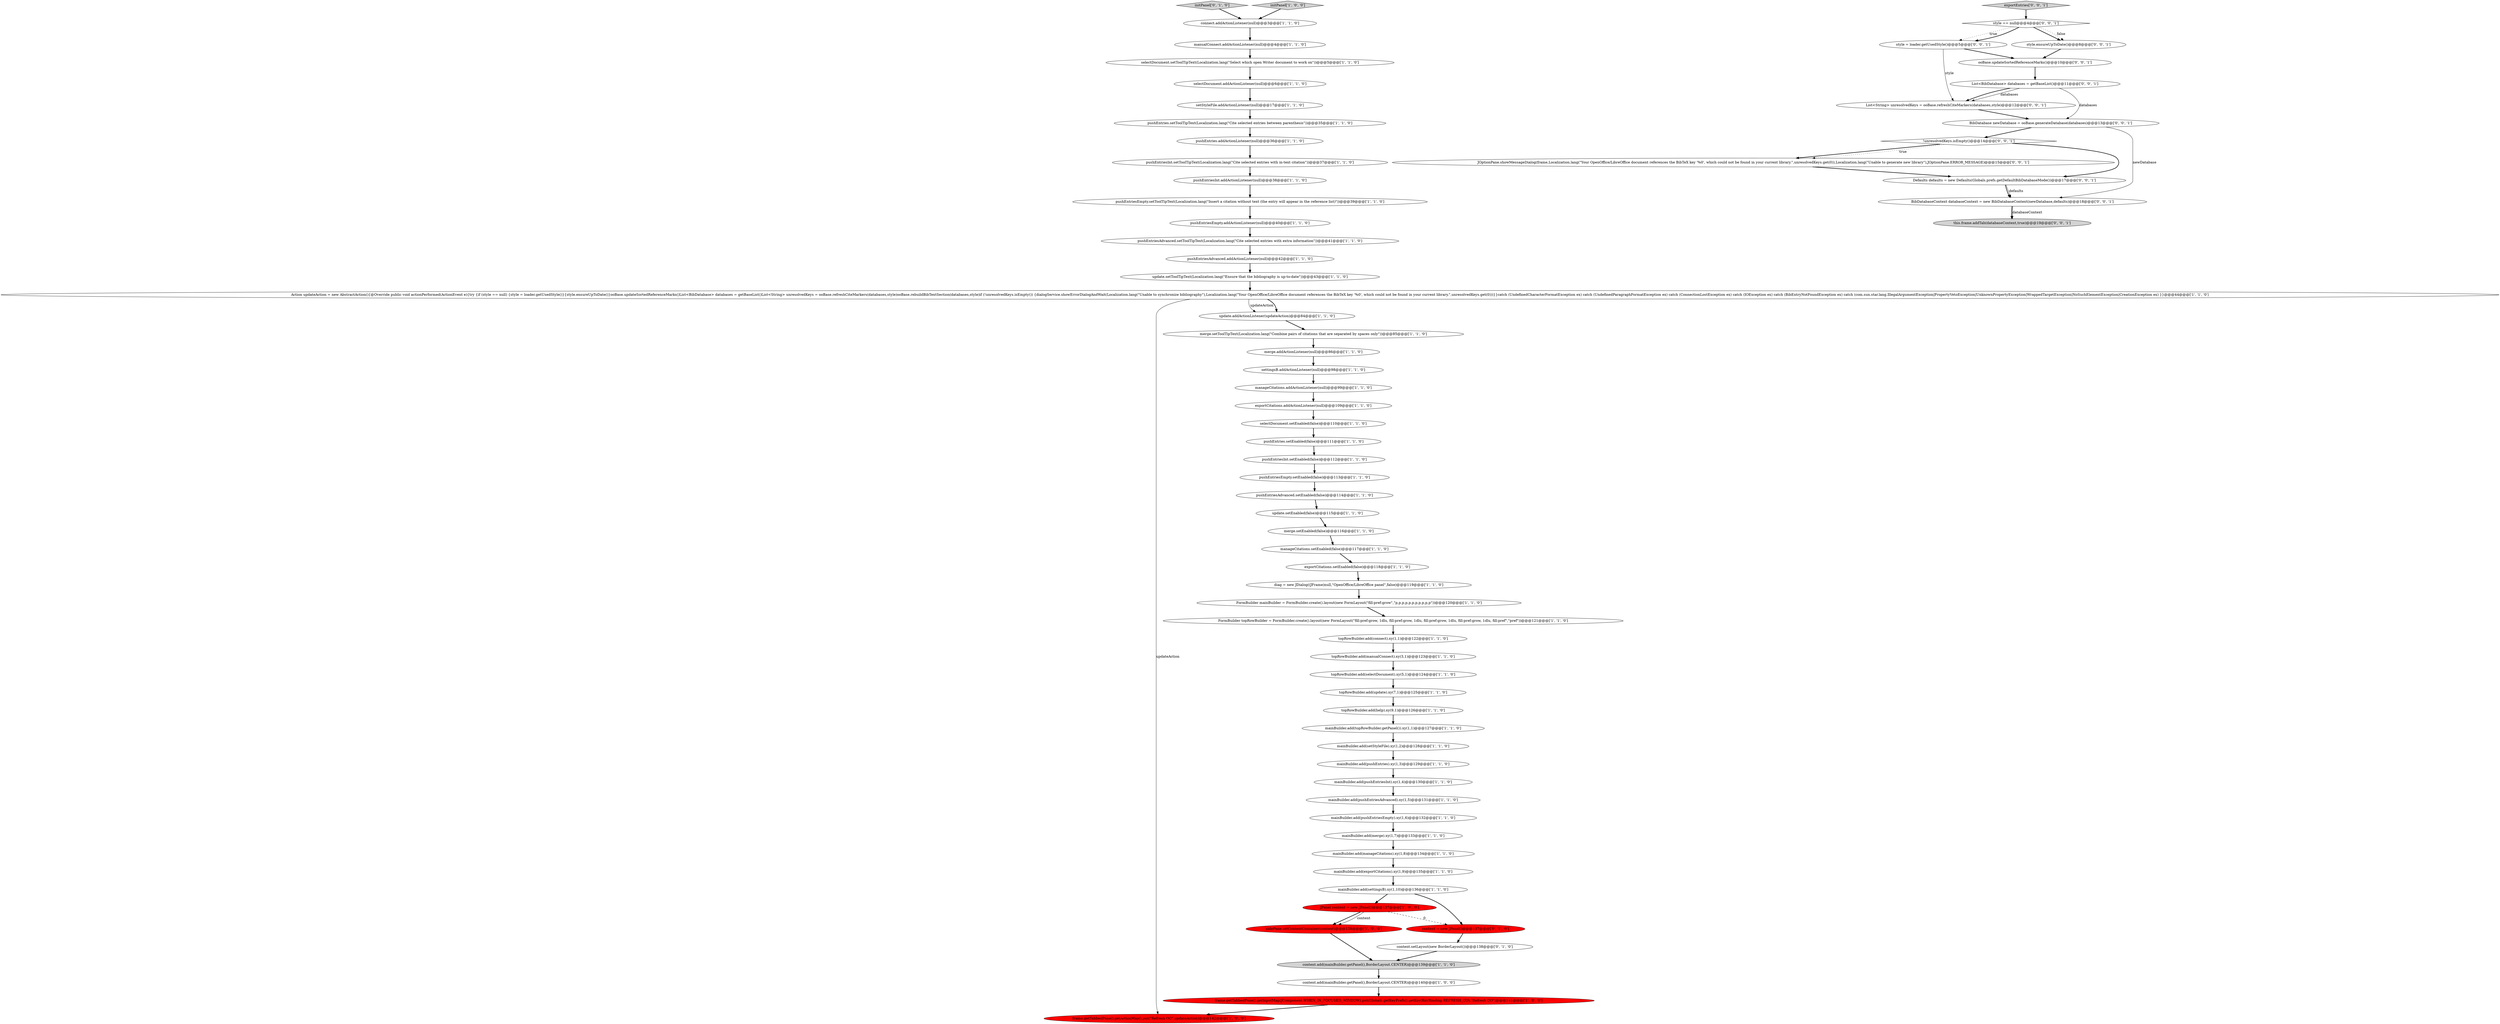 digraph {
23 [style = filled, label = "merge.setEnabled(false)@@@116@@@['1', '1', '0']", fillcolor = white, shape = ellipse image = "AAA0AAABBB1BBB"];
47 [style = filled, label = "frame.getTabbedPane().getActionMap().put(\"Refresh OO\",updateAction)@@@142@@@['1', '0', '0']", fillcolor = red, shape = ellipse image = "AAA1AAABBB1BBB"];
48 [style = filled, label = "selectDocument.setEnabled(false)@@@110@@@['1', '1', '0']", fillcolor = white, shape = ellipse image = "AAA0AAABBB1BBB"];
13 [style = filled, label = "mainBuilder.add(pushEntriesInt).xy(1,4)@@@130@@@['1', '1', '0']", fillcolor = white, shape = ellipse image = "AAA0AAABBB1BBB"];
39 [style = filled, label = "mainBuilder.add(pushEntriesAdvanced).xy(1,5)@@@131@@@['1', '1', '0']", fillcolor = white, shape = ellipse image = "AAA0AAABBB1BBB"];
2 [style = filled, label = "connect.addActionListener(null)@@@3@@@['1', '1', '0']", fillcolor = white, shape = ellipse image = "AAA0AAABBB1BBB"];
65 [style = filled, label = "ooBase.updateSortedReferenceMarks()@@@10@@@['0', '0', '1']", fillcolor = white, shape = ellipse image = "AAA0AAABBB3BBB"];
63 [style = filled, label = "List<String> unresolvedKeys = ooBase.refreshCiteMarkers(databases,style)@@@12@@@['0', '0', '1']", fillcolor = white, shape = ellipse image = "AAA0AAABBB3BBB"];
26 [style = filled, label = "FormBuilder mainBuilder = FormBuilder.create().layout(new FormLayout(\"fill:pref:grow\",\"p,p,p,p,p,p,p,p,p,p,p\"))@@@120@@@['1', '1', '0']", fillcolor = white, shape = ellipse image = "AAA0AAABBB1BBB"];
46 [style = filled, label = "pushEntries.addActionListener(null)@@@36@@@['1', '1', '0']", fillcolor = white, shape = ellipse image = "AAA0AAABBB1BBB"];
6 [style = filled, label = "pushEntriesInt.addActionListener(null)@@@38@@@['1', '1', '0']", fillcolor = white, shape = ellipse image = "AAA0AAABBB1BBB"];
31 [style = filled, label = "mainBuilder.add(settingsB).xy(1,10)@@@136@@@['1', '1', '0']", fillcolor = white, shape = ellipse image = "AAA0AAABBB1BBB"];
38 [style = filled, label = "mainBuilder.add(manageCitations).xy(1,8)@@@134@@@['1', '1', '0']", fillcolor = white, shape = ellipse image = "AAA0AAABBB1BBB"];
68 [style = filled, label = "List<BibDatabase> databases = getBaseList()@@@11@@@['0', '0', '1']", fillcolor = white, shape = ellipse image = "AAA0AAABBB3BBB"];
3 [style = filled, label = "exportCitations.addActionListener(null)@@@109@@@['1', '1', '0']", fillcolor = white, shape = ellipse image = "AAA0AAABBB1BBB"];
69 [style = filled, label = "style = loader.getUsedStyle()@@@5@@@['0', '0', '1']", fillcolor = white, shape = ellipse image = "AAA0AAABBB3BBB"];
21 [style = filled, label = "pushEntriesInt.setEnabled(false)@@@112@@@['1', '1', '0']", fillcolor = white, shape = ellipse image = "AAA0AAABBB1BBB"];
10 [style = filled, label = "pushEntries.setToolTipText(Localization.lang(\"Cite selected entries between parenthesis\"))@@@35@@@['1', '1', '0']", fillcolor = white, shape = ellipse image = "AAA0AAABBB1BBB"];
52 [style = filled, label = "manageCitations.addActionListener(null)@@@99@@@['1', '1', '0']", fillcolor = white, shape = ellipse image = "AAA0AAABBB1BBB"];
53 [style = filled, label = "setStyleFile.addActionListener(null)@@@17@@@['1', '1', '0']", fillcolor = white, shape = ellipse image = "AAA0AAABBB1BBB"];
42 [style = filled, label = "pushEntriesEmpty.addActionListener(null)@@@40@@@['1', '1', '0']", fillcolor = white, shape = ellipse image = "AAA0AAABBB1BBB"];
55 [style = filled, label = "content.setLayout(new BorderLayout())@@@138@@@['0', '1', '0']", fillcolor = white, shape = ellipse image = "AAA0AAABBB2BBB"];
0 [style = filled, label = "pushEntriesEmpty.setToolTipText(Localization.lang(\"Insert a citation without text (the entry will appear in the reference list)\"))@@@39@@@['1', '1', '0']", fillcolor = white, shape = ellipse image = "AAA0AAABBB1BBB"];
8 [style = filled, label = "pushEntriesAdvanced.setEnabled(false)@@@114@@@['1', '1', '0']", fillcolor = white, shape = ellipse image = "AAA0AAABBB1BBB"];
34 [style = filled, label = "mainBuilder.add(setStyleFile).xy(1,2)@@@128@@@['1', '1', '0']", fillcolor = white, shape = ellipse image = "AAA0AAABBB1BBB"];
37 [style = filled, label = "topRowBuilder.add(update).xy(7,1)@@@125@@@['1', '1', '0']", fillcolor = white, shape = ellipse image = "AAA0AAABBB1BBB"];
44 [style = filled, label = "content.add(mainBuilder.getPanel(),BorderLayout.CENTER)@@@139@@@['1', '1', '0']", fillcolor = lightgray, shape = ellipse image = "AAA0AAABBB1BBB"];
12 [style = filled, label = "selectDocument.setToolTipText(Localization.lang(\"Select which open Writer document to work on\"))@@@5@@@['1', '1', '0']", fillcolor = white, shape = ellipse image = "AAA0AAABBB1BBB"];
33 [style = filled, label = "JPanel content = new JPanel()@@@137@@@['1', '0', '0']", fillcolor = red, shape = ellipse image = "AAA1AAABBB1BBB"];
58 [style = filled, label = "!unresolvedKeys.isEmpty()@@@14@@@['0', '0', '1']", fillcolor = white, shape = diamond image = "AAA0AAABBB3BBB"];
66 [style = filled, label = "style == null@@@4@@@['0', '0', '1']", fillcolor = white, shape = diamond image = "AAA0AAABBB3BBB"];
35 [style = filled, label = "exportCitations.setEnabled(false)@@@118@@@['1', '1', '0']", fillcolor = white, shape = ellipse image = "AAA0AAABBB1BBB"];
36 [style = filled, label = "pushEntriesEmpty.setEnabled(false)@@@113@@@['1', '1', '0']", fillcolor = white, shape = ellipse image = "AAA0AAABBB1BBB"];
14 [style = filled, label = "manualConnect.addActionListener(null)@@@4@@@['1', '1', '0']", fillcolor = white, shape = ellipse image = "AAA0AAABBB1BBB"];
9 [style = filled, label = "pushEntries.setEnabled(false)@@@111@@@['1', '1', '0']", fillcolor = white, shape = ellipse image = "AAA0AAABBB1BBB"];
19 [style = filled, label = "mainBuilder.add(topRowBuilder.getPanel()).xy(1,1)@@@127@@@['1', '1', '0']", fillcolor = white, shape = ellipse image = "AAA0AAABBB1BBB"];
59 [style = filled, label = "Defaults defaults = new Defaults(Globals.prefs.getDefaultBibDatabaseMode())@@@17@@@['0', '0', '1']", fillcolor = white, shape = ellipse image = "AAA0AAABBB3BBB"];
18 [style = filled, label = "topRowBuilder.add(selectDocument).xy(5,1)@@@124@@@['1', '1', '0']", fillcolor = white, shape = ellipse image = "AAA0AAABBB1BBB"];
50 [style = filled, label = "FormBuilder topRowBuilder = FormBuilder.create().layout(new FormLayout(\"fill:pref:grow, 1dlu, fill:pref:grow, 1dlu, fill:pref:grow, 1dlu, fill:pref:grow, 1dlu, fill:pref\",\"pref\"))@@@121@@@['1', '1', '0']", fillcolor = white, shape = ellipse image = "AAA0AAABBB1BBB"];
57 [style = filled, label = "initPanel['0', '1', '0']", fillcolor = lightgray, shape = diamond image = "AAA0AAABBB2BBB"];
67 [style = filled, label = "this.frame.addTab(databaseContext,true)@@@19@@@['0', '0', '1']", fillcolor = lightgray, shape = ellipse image = "AAA0AAABBB3BBB"];
16 [style = filled, label = "Action updateAction = new AbstractAction(){@Override public void actionPerformed(ActionEvent e){try {if (style == null) {style = loader.getUsedStyle()}{style.ensureUpToDate()}ooBase.updateSortedReferenceMarks()List<BibDatabase> databases = getBaseList()List<String> unresolvedKeys = ooBase.refreshCiteMarkers(databases,style)ooBase.rebuildBibTextSection(databases,style)if (!unresolvedKeys.isEmpty()) {dialogService.showErrorDialogAndWait(Localization.lang(\"Unable to synchronize bibliography\"),Localization.lang(\"Your OpenOffice/LibreOffice document references the BibTeX key '%0', which could not be found in your current library.\",unresolvedKeys.get(0)))}}catch (UndefinedCharacterFormatException ex) catch (UndefinedParagraphFormatException ex) catch (ConnectionLostException ex) catch (IOException ex) catch (BibEntryNotFoundException ex) catch (com.sun.star.lang.IllegalArgumentException|PropertyVetoException|UnknownPropertyException|WrappedTargetException|NoSuchElementException|CreationException ex) }}@@@44@@@['1', '1', '0']", fillcolor = white, shape = ellipse image = "AAA0AAABBB1BBB"];
70 [style = filled, label = "BibDatabaseContext databaseContext = new BibDatabaseContext(newDatabase,defaults)@@@18@@@['0', '0', '1']", fillcolor = white, shape = ellipse image = "AAA0AAABBB3BBB"];
61 [style = filled, label = "JOptionPane.showMessageDialog(frame,Localization.lang(\"Your OpenOffice/LibreOffice document references the BibTeX key '%0', which could not be found in your current library.\",unresolvedKeys.get(0)),Localization.lang(\"Unable to generate new library\"),JOptionPane.ERROR_MESSAGE)@@@15@@@['0', '0', '1']", fillcolor = white, shape = ellipse image = "AAA0AAABBB3BBB"];
11 [style = filled, label = "mainBuilder.add(merge).xy(1,7)@@@133@@@['1', '1', '0']", fillcolor = white, shape = ellipse image = "AAA0AAABBB1BBB"];
29 [style = filled, label = "pushEntriesInt.setToolTipText(Localization.lang(\"Cite selected entries with in-text citation\"))@@@37@@@['1', '1', '0']", fillcolor = white, shape = ellipse image = "AAA0AAABBB1BBB"];
51 [style = filled, label = "selectDocument.addActionListener(null)@@@6@@@['1', '1', '0']", fillcolor = white, shape = ellipse image = "AAA0AAABBB1BBB"];
17 [style = filled, label = "settingsB.addActionListener(null)@@@98@@@['1', '1', '0']", fillcolor = white, shape = ellipse image = "AAA0AAABBB1BBB"];
40 [style = filled, label = "mainBuilder.add(exportCitations).xy(1,9)@@@135@@@['1', '1', '0']", fillcolor = white, shape = ellipse image = "AAA0AAABBB1BBB"];
45 [style = filled, label = "sidePane.setContentContainer(content)@@@138@@@['1', '0', '0']", fillcolor = red, shape = ellipse image = "AAA1AAABBB1BBB"];
7 [style = filled, label = "topRowBuilder.add(manualConnect).xy(3,1)@@@123@@@['1', '1', '0']", fillcolor = white, shape = ellipse image = "AAA0AAABBB1BBB"];
32 [style = filled, label = "diag = new JDialog((JFrame)null,\"OpenOffice/LibreOffice panel\",false)@@@119@@@['1', '1', '0']", fillcolor = white, shape = ellipse image = "AAA0AAABBB1BBB"];
62 [style = filled, label = "exportEntries['0', '0', '1']", fillcolor = lightgray, shape = diamond image = "AAA0AAABBB3BBB"];
25 [style = filled, label = "topRowBuilder.add(help).xy(9,1)@@@126@@@['1', '1', '0']", fillcolor = white, shape = ellipse image = "AAA0AAABBB1BBB"];
60 [style = filled, label = "BibDatabase newDatabase = ooBase.generateDatabase(databases)@@@13@@@['0', '0', '1']", fillcolor = white, shape = ellipse image = "AAA0AAABBB3BBB"];
1 [style = filled, label = "frame.getTabbedPane().getInputMap(JComponent.WHEN_IN_FOCUSED_WINDOW).put(Globals.getKeyPrefs().getKey(KeyBinding.REFRESH_OO),\"Refresh OO\")@@@141@@@['1', '0', '0']", fillcolor = red, shape = ellipse image = "AAA1AAABBB1BBB"];
41 [style = filled, label = "content.add(mainBuilder.getPanel(),BorderLayout.CENTER)@@@140@@@['1', '0', '0']", fillcolor = white, shape = ellipse image = "AAA0AAABBB1BBB"];
5 [style = filled, label = "manageCitations.setEnabled(false)@@@117@@@['1', '1', '0']", fillcolor = white, shape = ellipse image = "AAA0AAABBB1BBB"];
24 [style = filled, label = "update.setToolTipText(Localization.lang(\"Ensure that the bibliography is up-to-date\"))@@@43@@@['1', '1', '0']", fillcolor = white, shape = ellipse image = "AAA0AAABBB1BBB"];
28 [style = filled, label = "pushEntriesAdvanced.setToolTipText(Localization.lang(\"Cite selected entries with extra information\"))@@@41@@@['1', '1', '0']", fillcolor = white, shape = ellipse image = "AAA0AAABBB1BBB"];
43 [style = filled, label = "mainBuilder.add(pushEntriesEmpty).xy(1,6)@@@132@@@['1', '1', '0']", fillcolor = white, shape = ellipse image = "AAA0AAABBB1BBB"];
56 [style = filled, label = "content = new JPanel()@@@137@@@['0', '1', '0']", fillcolor = red, shape = ellipse image = "AAA1AAABBB2BBB"];
64 [style = filled, label = "style.ensureUpToDate()@@@8@@@['0', '0', '1']", fillcolor = white, shape = ellipse image = "AAA0AAABBB3BBB"];
27 [style = filled, label = "update.addActionListener(updateAction)@@@84@@@['1', '1', '0']", fillcolor = white, shape = ellipse image = "AAA0AAABBB1BBB"];
15 [style = filled, label = "merge.setToolTipText(Localization.lang(\"Combine pairs of citations that are separated by spaces only\"))@@@85@@@['1', '1', '0']", fillcolor = white, shape = ellipse image = "AAA0AAABBB1BBB"];
4 [style = filled, label = "mainBuilder.add(pushEntries).xy(1,3)@@@129@@@['1', '1', '0']", fillcolor = white, shape = ellipse image = "AAA0AAABBB1BBB"];
49 [style = filled, label = "update.setEnabled(false)@@@115@@@['1', '1', '0']", fillcolor = white, shape = ellipse image = "AAA0AAABBB1BBB"];
54 [style = filled, label = "initPanel['1', '0', '0']", fillcolor = lightgray, shape = diamond image = "AAA0AAABBB1BBB"];
20 [style = filled, label = "pushEntriesAdvanced.addActionListener(null)@@@42@@@['1', '1', '0']", fillcolor = white, shape = ellipse image = "AAA0AAABBB1BBB"];
22 [style = filled, label = "topRowBuilder.add(connect).xy(1,1)@@@122@@@['1', '1', '0']", fillcolor = white, shape = ellipse image = "AAA0AAABBB1BBB"];
30 [style = filled, label = "merge.addActionListener(null)@@@86@@@['1', '1', '0']", fillcolor = white, shape = ellipse image = "AAA0AAABBB1BBB"];
70->67 [style = bold, label=""];
31->56 [style = bold, label=""];
50->22 [style = bold, label=""];
28->20 [style = bold, label=""];
51->53 [style = bold, label=""];
61->59 [style = bold, label=""];
16->47 [style = solid, label="updateAction"];
16->27 [style = solid, label="updateAction"];
27->15 [style = bold, label=""];
29->6 [style = bold, label=""];
21->36 [style = bold, label=""];
66->64 [style = bold, label=""];
65->68 [style = bold, label=""];
2->14 [style = bold, label=""];
25->19 [style = bold, label=""];
9->21 [style = bold, label=""];
33->45 [style = bold, label=""];
58->59 [style = bold, label=""];
40->31 [style = bold, label=""];
33->45 [style = solid, label="content"];
19->34 [style = bold, label=""];
69->63 [style = solid, label="style"];
0->42 [style = bold, label=""];
70->67 [style = solid, label="databaseContext"];
66->69 [style = dotted, label="true"];
32->26 [style = bold, label=""];
22->7 [style = bold, label=""];
12->51 [style = bold, label=""];
43->11 [style = bold, label=""];
66->69 [style = bold, label=""];
31->33 [style = bold, label=""];
54->2 [style = bold, label=""];
44->41 [style = bold, label=""];
33->56 [style = dashed, label="0"];
60->70 [style = solid, label="newDatabase"];
53->10 [style = bold, label=""];
68->63 [style = solid, label="databases"];
57->2 [style = bold, label=""];
18->37 [style = bold, label=""];
17->52 [style = bold, label=""];
58->61 [style = bold, label=""];
30->17 [style = bold, label=""];
23->5 [style = bold, label=""];
16->27 [style = bold, label=""];
37->25 [style = bold, label=""];
4->13 [style = bold, label=""];
68->63 [style = bold, label=""];
59->70 [style = solid, label="defaults"];
35->32 [style = bold, label=""];
13->39 [style = bold, label=""];
49->23 [style = bold, label=""];
62->66 [style = bold, label=""];
45->44 [style = bold, label=""];
46->29 [style = bold, label=""];
60->58 [style = bold, label=""];
63->60 [style = bold, label=""];
64->65 [style = bold, label=""];
59->70 [style = bold, label=""];
36->8 [style = bold, label=""];
7->18 [style = bold, label=""];
42->28 [style = bold, label=""];
58->61 [style = dotted, label="true"];
38->40 [style = bold, label=""];
5->35 [style = bold, label=""];
69->65 [style = bold, label=""];
11->38 [style = bold, label=""];
66->64 [style = dotted, label="false"];
10->46 [style = bold, label=""];
39->43 [style = bold, label=""];
48->9 [style = bold, label=""];
6->0 [style = bold, label=""];
15->30 [style = bold, label=""];
68->60 [style = solid, label="databases"];
41->1 [style = bold, label=""];
24->16 [style = bold, label=""];
55->44 [style = bold, label=""];
1->47 [style = bold, label=""];
3->48 [style = bold, label=""];
26->50 [style = bold, label=""];
14->12 [style = bold, label=""];
34->4 [style = bold, label=""];
8->49 [style = bold, label=""];
52->3 [style = bold, label=""];
20->24 [style = bold, label=""];
56->55 [style = bold, label=""];
}
